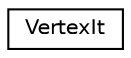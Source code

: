digraph G
{
  edge [fontname="Helvetica",fontsize="10",labelfontname="Helvetica",labelfontsize="10"];
  node [fontname="Helvetica",fontsize="10",shape=record];
  rankdir=LR;
  Node1 [label="VertexIt",height=0.2,width=0.4,color="black", fillcolor="white", style="filled",URL="$d9/da9/structVertexIt.html"];
}
